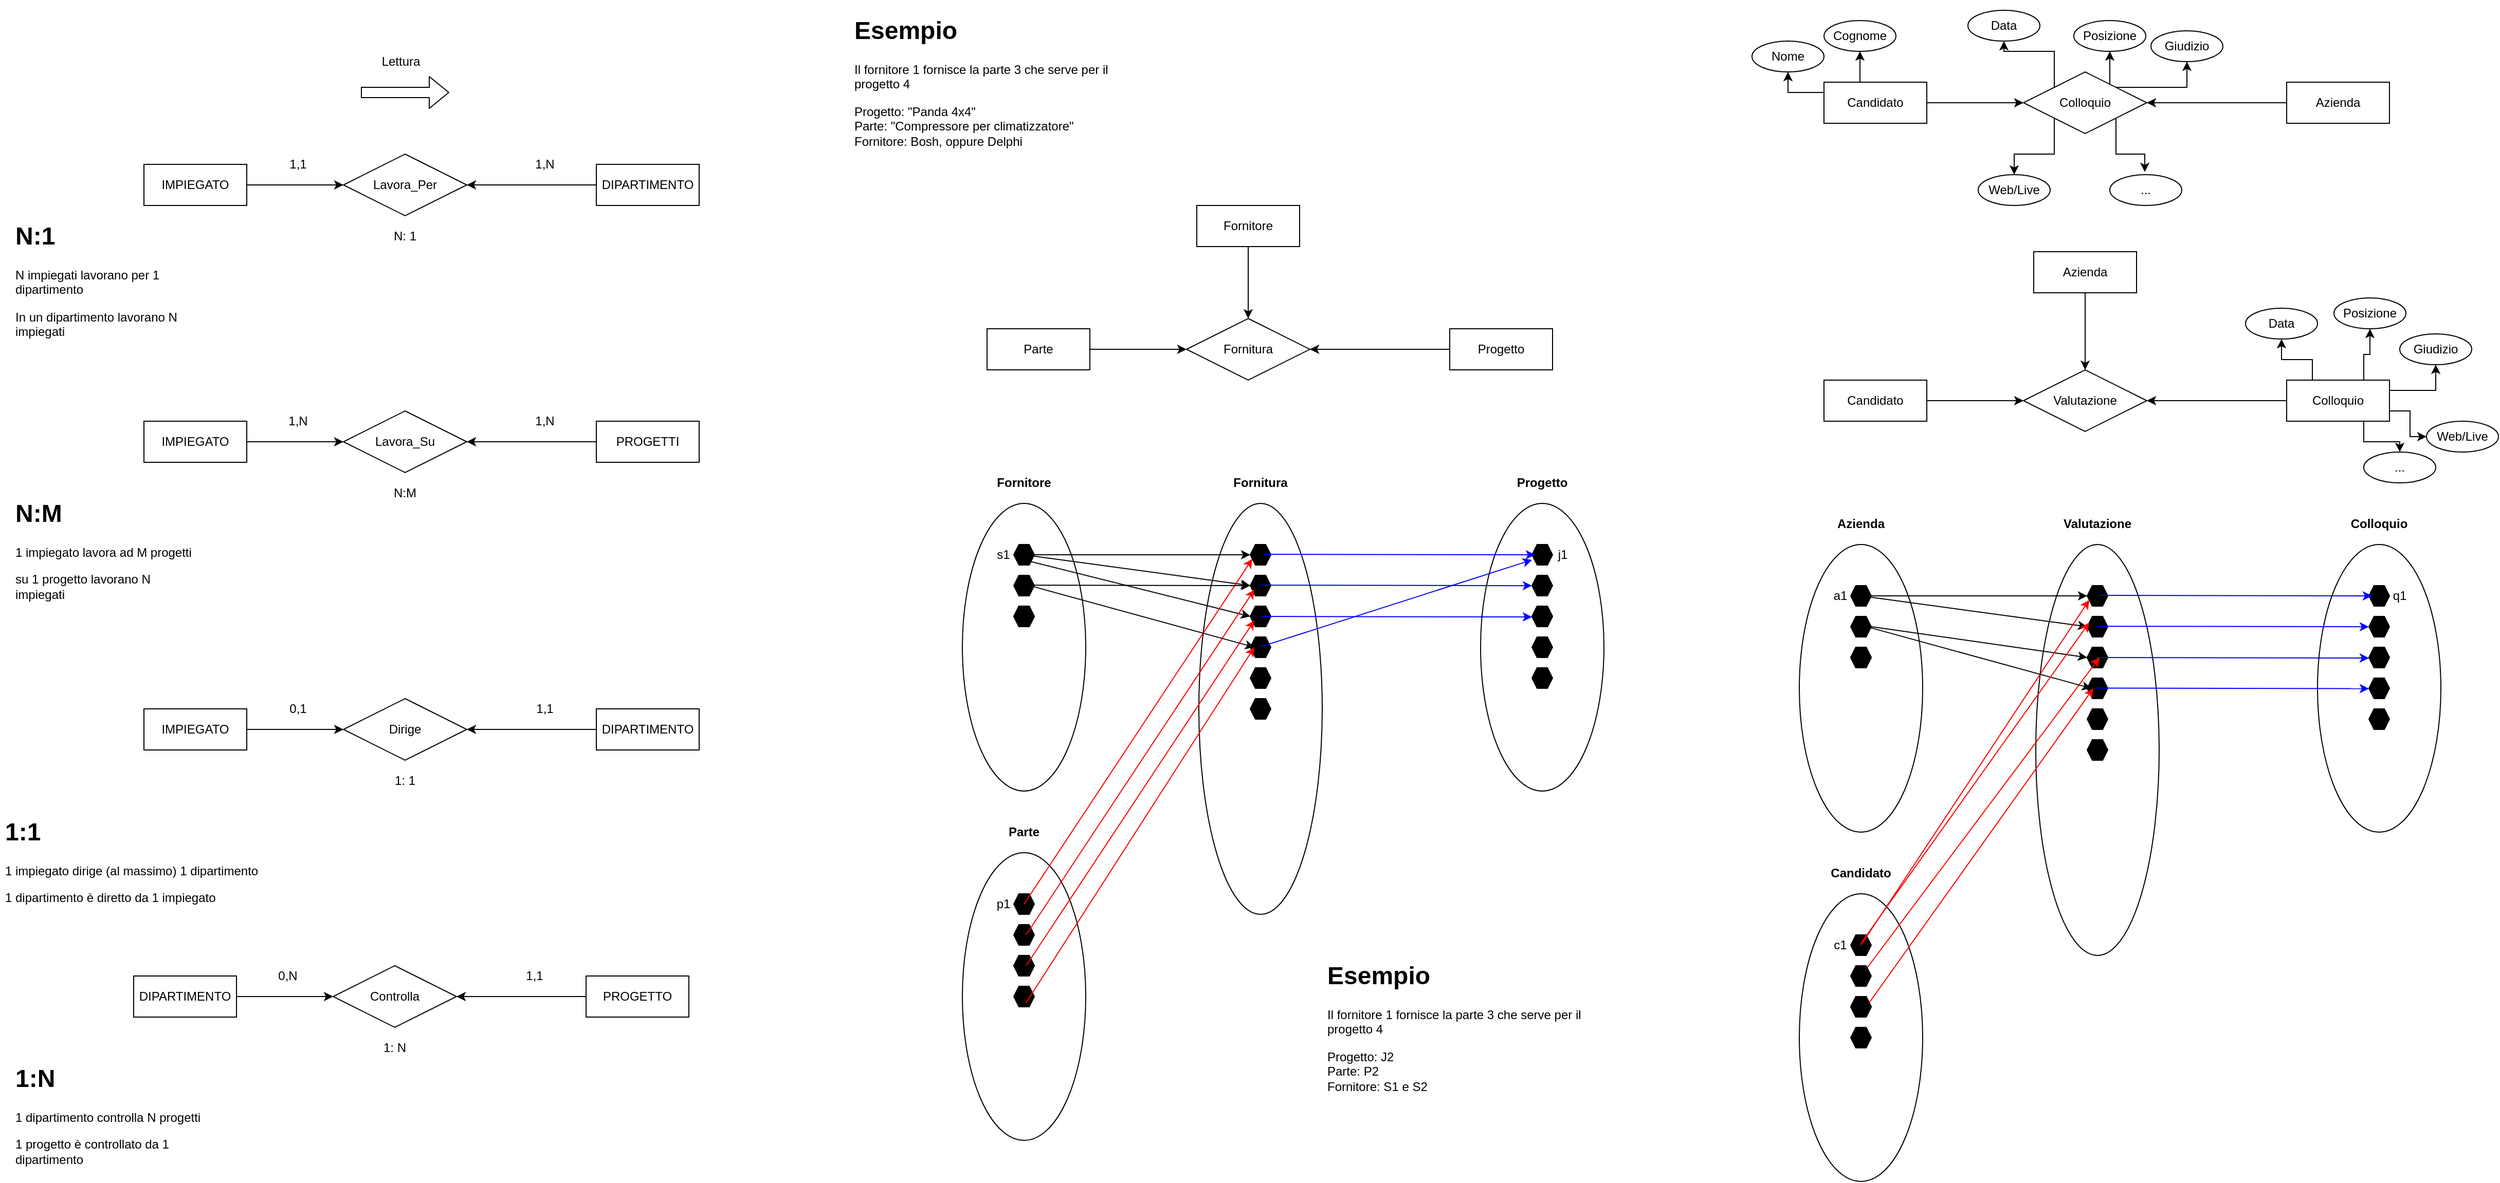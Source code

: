 <mxfile>
    <diagram id="C5RBs43oDa-KdzZeNtuy" name="Page-1">
        <mxGraphModel dx="871" dy="490" grid="1" gridSize="10" guides="1" tooltips="1" connect="1" arrows="1" fold="1" page="1" pageScale="1" pageWidth="827" pageHeight="1169" math="0" shadow="0">
            <root>
                <mxCell id="WIyWlLk6GJQsqaUBKTNV-0"/>
                <mxCell id="WIyWlLk6GJQsqaUBKTNV-1" parent="WIyWlLk6GJQsqaUBKTNV-0"/>
                <mxCell id="E_YDy9Mh143LQDVq96Ai-7" style="edgeStyle=orthogonalEdgeStyle;rounded=0;orthogonalLoop=1;jettySize=auto;html=1;exitX=0;exitY=0.5;exitDx=0;exitDy=0;entryX=1;entryY=0.5;entryDx=0;entryDy=0;" parent="WIyWlLk6GJQsqaUBKTNV-1" source="E_YDy9Mh143LQDVq96Ai-8" target="E_YDy9Mh143LQDVq96Ai-11" edge="1">
                    <mxGeometry relative="1" as="geometry"/>
                </mxCell>
                <mxCell id="E_YDy9Mh143LQDVq96Ai-8" value="DIPARTIMENTO" style="whiteSpace=wrap;html=1;align=center;" parent="WIyWlLk6GJQsqaUBKTNV-1" vertex="1">
                    <mxGeometry x="600" y="160" width="100" height="40" as="geometry"/>
                </mxCell>
                <mxCell id="E_YDy9Mh143LQDVq96Ai-9" style="edgeStyle=orthogonalEdgeStyle;rounded=0;orthogonalLoop=1;jettySize=auto;html=1;exitX=1;exitY=0.5;exitDx=0;exitDy=0;" parent="WIyWlLk6GJQsqaUBKTNV-1" source="E_YDy9Mh143LQDVq96Ai-10" target="E_YDy9Mh143LQDVq96Ai-11" edge="1">
                    <mxGeometry relative="1" as="geometry"/>
                </mxCell>
                <mxCell id="E_YDy9Mh143LQDVq96Ai-10" value="IMPIEGATO" style="whiteSpace=wrap;html=1;align=center;" parent="WIyWlLk6GJQsqaUBKTNV-1" vertex="1">
                    <mxGeometry x="160" y="160" width="100" height="40" as="geometry"/>
                </mxCell>
                <mxCell id="E_YDy9Mh143LQDVq96Ai-11" value="Lavora_Per" style="shape=rhombus;perimeter=rhombusPerimeter;whiteSpace=wrap;html=1;align=center;strokeColor=#000000;" parent="WIyWlLk6GJQsqaUBKTNV-1" vertex="1">
                    <mxGeometry x="354" y="150" width="120" height="60" as="geometry"/>
                </mxCell>
                <mxCell id="E_YDy9Mh143LQDVq96Ai-12" value="1,N" style="text;html=1;strokeColor=none;fillColor=none;align=center;verticalAlign=middle;whiteSpace=wrap;rounded=0;shadow=0;" parent="WIyWlLk6GJQsqaUBKTNV-1" vertex="1">
                    <mxGeometry x="530" y="150" width="40" height="20" as="geometry"/>
                </mxCell>
                <mxCell id="E_YDy9Mh143LQDVq96Ai-13" value="1,1" style="text;html=1;strokeColor=none;fillColor=none;align=center;verticalAlign=middle;whiteSpace=wrap;rounded=0;shadow=0;" parent="WIyWlLk6GJQsqaUBKTNV-1" vertex="1">
                    <mxGeometry x="290" y="150" width="40" height="20" as="geometry"/>
                </mxCell>
                <mxCell id="E_YDy9Mh143LQDVq96Ai-14" value="N: 1" style="text;html=1;strokeColor=none;fillColor=none;align=center;verticalAlign=middle;whiteSpace=wrap;rounded=0;shadow=0;" parent="WIyWlLk6GJQsqaUBKTNV-1" vertex="1">
                    <mxGeometry x="394" y="220" width="40" height="20" as="geometry"/>
                </mxCell>
                <mxCell id="E_YDy9Mh143LQDVq96Ai-21" value="" style="shape=flexArrow;endArrow=classic;html=1;" parent="WIyWlLk6GJQsqaUBKTNV-1" edge="1">
                    <mxGeometry width="50" height="50" relative="1" as="geometry">
                        <mxPoint x="371" y="90" as="sourcePoint"/>
                        <mxPoint x="457" y="90" as="targetPoint"/>
                    </mxGeometry>
                </mxCell>
                <mxCell id="E_YDy9Mh143LQDVq96Ai-35" value="&lt;h1&gt;N:1&lt;/h1&gt;&lt;p&gt;N impiegati lavorano per 1 dipartimento&amp;nbsp;&lt;/p&gt;&lt;p&gt;In un dipartimento lavorano N impiegati&lt;/p&gt;" style="text;html=1;strokeColor=none;fillColor=none;spacing=5;spacingTop=-20;whiteSpace=wrap;overflow=hidden;rounded=0;" parent="WIyWlLk6GJQsqaUBKTNV-1" vertex="1">
                    <mxGeometry x="30" y="210" width="190" height="120" as="geometry"/>
                </mxCell>
                <mxCell id="E_YDy9Mh143LQDVq96Ai-37" value="Lettura" style="text;html=1;strokeColor=none;fillColor=none;align=center;verticalAlign=middle;whiteSpace=wrap;rounded=0;" parent="WIyWlLk6GJQsqaUBKTNV-1" vertex="1">
                    <mxGeometry x="390" y="50" width="40" height="20" as="geometry"/>
                </mxCell>
                <mxCell id="E_YDy9Mh143LQDVq96Ai-38" style="edgeStyle=orthogonalEdgeStyle;rounded=0;orthogonalLoop=1;jettySize=auto;html=1;exitX=0;exitY=0.5;exitDx=0;exitDy=0;entryX=1;entryY=0.5;entryDx=0;entryDy=0;" parent="WIyWlLk6GJQsqaUBKTNV-1" source="E_YDy9Mh143LQDVq96Ai-39" target="E_YDy9Mh143LQDVq96Ai-42" edge="1">
                    <mxGeometry relative="1" as="geometry"/>
                </mxCell>
                <mxCell id="E_YDy9Mh143LQDVq96Ai-39" value="PROGETTI" style="whiteSpace=wrap;html=1;align=center;" parent="WIyWlLk6GJQsqaUBKTNV-1" vertex="1">
                    <mxGeometry x="600" y="410" width="100" height="40" as="geometry"/>
                </mxCell>
                <mxCell id="E_YDy9Mh143LQDVq96Ai-40" style="edgeStyle=orthogonalEdgeStyle;rounded=0;orthogonalLoop=1;jettySize=auto;html=1;exitX=1;exitY=0.5;exitDx=0;exitDy=0;" parent="WIyWlLk6GJQsqaUBKTNV-1" source="E_YDy9Mh143LQDVq96Ai-41" target="E_YDy9Mh143LQDVq96Ai-42" edge="1">
                    <mxGeometry relative="1" as="geometry"/>
                </mxCell>
                <mxCell id="E_YDy9Mh143LQDVq96Ai-41" value="IMPIEGATO" style="whiteSpace=wrap;html=1;align=center;" parent="WIyWlLk6GJQsqaUBKTNV-1" vertex="1">
                    <mxGeometry x="160" y="410" width="100" height="40" as="geometry"/>
                </mxCell>
                <mxCell id="E_YDy9Mh143LQDVq96Ai-42" value="Lavora_Su" style="shape=rhombus;perimeter=rhombusPerimeter;whiteSpace=wrap;html=1;align=center;strokeColor=#000000;" parent="WIyWlLk6GJQsqaUBKTNV-1" vertex="1">
                    <mxGeometry x="354" y="400" width="120" height="60" as="geometry"/>
                </mxCell>
                <mxCell id="E_YDy9Mh143LQDVq96Ai-43" value="1,N" style="text;html=1;strokeColor=none;fillColor=none;align=center;verticalAlign=middle;whiteSpace=wrap;rounded=0;shadow=0;" parent="WIyWlLk6GJQsqaUBKTNV-1" vertex="1">
                    <mxGeometry x="530" y="400" width="40" height="20" as="geometry"/>
                </mxCell>
                <mxCell id="E_YDy9Mh143LQDVq96Ai-44" value="1,N" style="text;html=1;strokeColor=none;fillColor=none;align=center;verticalAlign=middle;whiteSpace=wrap;rounded=0;shadow=0;" parent="WIyWlLk6GJQsqaUBKTNV-1" vertex="1">
                    <mxGeometry x="290" y="400" width="40" height="20" as="geometry"/>
                </mxCell>
                <mxCell id="E_YDy9Mh143LQDVq96Ai-45" value="N:M" style="text;html=1;strokeColor=none;fillColor=none;align=center;verticalAlign=middle;whiteSpace=wrap;rounded=0;shadow=0;" parent="WIyWlLk6GJQsqaUBKTNV-1" vertex="1">
                    <mxGeometry x="394" y="470" width="40" height="20" as="geometry"/>
                </mxCell>
                <mxCell id="E_YDy9Mh143LQDVq96Ai-48" style="edgeStyle=orthogonalEdgeStyle;rounded=0;orthogonalLoop=1;jettySize=auto;html=1;exitX=0;exitY=0.5;exitDx=0;exitDy=0;entryX=1;entryY=0.5;entryDx=0;entryDy=0;" parent="WIyWlLk6GJQsqaUBKTNV-1" source="E_YDy9Mh143LQDVq96Ai-49" target="E_YDy9Mh143LQDVq96Ai-52" edge="1">
                    <mxGeometry relative="1" as="geometry"/>
                </mxCell>
                <mxCell id="E_YDy9Mh143LQDVq96Ai-49" value="DIPARTIMENTO" style="whiteSpace=wrap;html=1;align=center;" parent="WIyWlLk6GJQsqaUBKTNV-1" vertex="1">
                    <mxGeometry x="600" y="690" width="100" height="40" as="geometry"/>
                </mxCell>
                <mxCell id="E_YDy9Mh143LQDVq96Ai-50" style="edgeStyle=orthogonalEdgeStyle;rounded=0;orthogonalLoop=1;jettySize=auto;html=1;exitX=1;exitY=0.5;exitDx=0;exitDy=0;" parent="WIyWlLk6GJQsqaUBKTNV-1" source="E_YDy9Mh143LQDVq96Ai-51" target="E_YDy9Mh143LQDVq96Ai-52" edge="1">
                    <mxGeometry relative="1" as="geometry"/>
                </mxCell>
                <mxCell id="E_YDy9Mh143LQDVq96Ai-51" value="IMPIEGATO" style="whiteSpace=wrap;html=1;align=center;" parent="WIyWlLk6GJQsqaUBKTNV-1" vertex="1">
                    <mxGeometry x="160" y="690" width="100" height="40" as="geometry"/>
                </mxCell>
                <mxCell id="E_YDy9Mh143LQDVq96Ai-52" value="Dirige" style="shape=rhombus;perimeter=rhombusPerimeter;whiteSpace=wrap;html=1;align=center;strokeColor=#000000;" parent="WIyWlLk6GJQsqaUBKTNV-1" vertex="1">
                    <mxGeometry x="354" y="680" width="120" height="60" as="geometry"/>
                </mxCell>
                <mxCell id="E_YDy9Mh143LQDVq96Ai-53" value="1,1" style="text;html=1;strokeColor=none;fillColor=none;align=center;verticalAlign=middle;whiteSpace=wrap;rounded=0;shadow=0;" parent="WIyWlLk6GJQsqaUBKTNV-1" vertex="1">
                    <mxGeometry x="530" y="680" width="40" height="20" as="geometry"/>
                </mxCell>
                <mxCell id="E_YDy9Mh143LQDVq96Ai-54" value="0,1" style="text;html=1;strokeColor=none;fillColor=none;align=center;verticalAlign=middle;whiteSpace=wrap;rounded=0;shadow=0;" parent="WIyWlLk6GJQsqaUBKTNV-1" vertex="1">
                    <mxGeometry x="290" y="680" width="40" height="20" as="geometry"/>
                </mxCell>
                <mxCell id="E_YDy9Mh143LQDVq96Ai-55" value="1: 1" style="text;html=1;strokeColor=none;fillColor=none;align=center;verticalAlign=middle;whiteSpace=wrap;rounded=0;shadow=0;" parent="WIyWlLk6GJQsqaUBKTNV-1" vertex="1">
                    <mxGeometry x="394" y="750" width="40" height="20" as="geometry"/>
                </mxCell>
                <mxCell id="E_YDy9Mh143LQDVq96Ai-56" value="&lt;h1&gt;N:M&lt;/h1&gt;&lt;p&gt;1 impiegato lavora ad M progetti&lt;/p&gt;&lt;p&gt;su 1 progetto lavorano N impiegati&lt;/p&gt;" style="text;html=1;strokeColor=none;fillColor=none;spacing=5;spacingTop=-20;whiteSpace=wrap;overflow=hidden;rounded=0;" parent="WIyWlLk6GJQsqaUBKTNV-1" vertex="1">
                    <mxGeometry x="30" y="480" width="190" height="120" as="geometry"/>
                </mxCell>
                <mxCell id="E_YDy9Mh143LQDVq96Ai-57" value="&lt;h1&gt;1:1&lt;/h1&gt;&lt;p&gt;1 impiegato dirige (al massimo) 1 dipartimento&lt;/p&gt;&lt;p&gt;1 dipartimento è diretto da 1 impiegato&lt;/p&gt;" style="text;html=1;strokeColor=none;fillColor=none;spacing=5;spacingTop=-20;whiteSpace=wrap;overflow=hidden;rounded=0;" parent="WIyWlLk6GJQsqaUBKTNV-1" vertex="1">
                    <mxGeometry x="20" y="790" width="270" height="120" as="geometry"/>
                </mxCell>
                <mxCell id="E_YDy9Mh143LQDVq96Ai-58" value="&lt;h1&gt;1:N&lt;/h1&gt;&lt;p&gt;1 dipartimento controlla N progetti&lt;/p&gt;&lt;p&gt;1 progetto è controllato da 1 dipartimento&lt;/p&gt;" style="text;html=1;strokeColor=none;fillColor=none;spacing=5;spacingTop=-20;whiteSpace=wrap;overflow=hidden;rounded=0;" parent="WIyWlLk6GJQsqaUBKTNV-1" vertex="1">
                    <mxGeometry x="30" y="1030" width="190" height="120" as="geometry"/>
                </mxCell>
                <mxCell id="E_YDy9Mh143LQDVq96Ai-78" style="edgeStyle=orthogonalEdgeStyle;rounded=0;orthogonalLoop=1;jettySize=auto;html=1;exitX=0;exitY=0.5;exitDx=0;exitDy=0;entryX=1;entryY=0.5;entryDx=0;entryDy=0;" parent="WIyWlLk6GJQsqaUBKTNV-1" source="E_YDy9Mh143LQDVq96Ai-79" target="E_YDy9Mh143LQDVq96Ai-82" edge="1">
                    <mxGeometry relative="1" as="geometry"/>
                </mxCell>
                <mxCell id="E_YDy9Mh143LQDVq96Ai-79" value="PROGETTO" style="whiteSpace=wrap;html=1;align=center;" parent="WIyWlLk6GJQsqaUBKTNV-1" vertex="1">
                    <mxGeometry x="590" y="950" width="100" height="40" as="geometry"/>
                </mxCell>
                <mxCell id="E_YDy9Mh143LQDVq96Ai-80" style="edgeStyle=orthogonalEdgeStyle;rounded=0;orthogonalLoop=1;jettySize=auto;html=1;exitX=1;exitY=0.5;exitDx=0;exitDy=0;" parent="WIyWlLk6GJQsqaUBKTNV-1" source="E_YDy9Mh143LQDVq96Ai-81" target="E_YDy9Mh143LQDVq96Ai-82" edge="1">
                    <mxGeometry relative="1" as="geometry"/>
                </mxCell>
                <mxCell id="E_YDy9Mh143LQDVq96Ai-81" value="DIPARTIMENTO" style="whiteSpace=wrap;html=1;align=center;" parent="WIyWlLk6GJQsqaUBKTNV-1" vertex="1">
                    <mxGeometry x="150" y="950" width="100" height="40" as="geometry"/>
                </mxCell>
                <mxCell id="E_YDy9Mh143LQDVq96Ai-82" value="Controlla" style="shape=rhombus;perimeter=rhombusPerimeter;whiteSpace=wrap;html=1;align=center;strokeColor=#000000;" parent="WIyWlLk6GJQsqaUBKTNV-1" vertex="1">
                    <mxGeometry x="344" y="940" width="120" height="60" as="geometry"/>
                </mxCell>
                <mxCell id="E_YDy9Mh143LQDVq96Ai-83" value="1,1" style="text;html=1;strokeColor=none;fillColor=none;align=center;verticalAlign=middle;whiteSpace=wrap;rounded=0;shadow=0;" parent="WIyWlLk6GJQsqaUBKTNV-1" vertex="1">
                    <mxGeometry x="520" y="940" width="40" height="20" as="geometry"/>
                </mxCell>
                <mxCell id="E_YDy9Mh143LQDVq96Ai-84" value="0,N" style="text;html=1;strokeColor=none;fillColor=none;align=center;verticalAlign=middle;whiteSpace=wrap;rounded=0;shadow=0;" parent="WIyWlLk6GJQsqaUBKTNV-1" vertex="1">
                    <mxGeometry x="280" y="940" width="40" height="20" as="geometry"/>
                </mxCell>
                <mxCell id="E_YDy9Mh143LQDVq96Ai-85" value="1: N" style="text;html=1;strokeColor=none;fillColor=none;align=center;verticalAlign=middle;whiteSpace=wrap;rounded=0;shadow=0;" parent="WIyWlLk6GJQsqaUBKTNV-1" vertex="1">
                    <mxGeometry x="384" y="1010" width="40" height="20" as="geometry"/>
                </mxCell>
                <mxCell id="FKThezxx4M8a15b4VvL9-0" style="edgeStyle=orthogonalEdgeStyle;rounded=0;orthogonalLoop=1;jettySize=auto;html=1;exitX=0;exitY=0.5;exitDx=0;exitDy=0;entryX=1;entryY=0.5;entryDx=0;entryDy=0;" parent="WIyWlLk6GJQsqaUBKTNV-1" source="FKThezxx4M8a15b4VvL9-1" target="FKThezxx4M8a15b4VvL9-4" edge="1">
                    <mxGeometry relative="1" as="geometry"/>
                </mxCell>
                <mxCell id="FKThezxx4M8a15b4VvL9-1" value="Progetto" style="whiteSpace=wrap;html=1;align=center;" parent="WIyWlLk6GJQsqaUBKTNV-1" vertex="1">
                    <mxGeometry x="1430" y="320" width="100" height="40" as="geometry"/>
                </mxCell>
                <mxCell id="FKThezxx4M8a15b4VvL9-2" style="edgeStyle=orthogonalEdgeStyle;rounded=0;orthogonalLoop=1;jettySize=auto;html=1;exitX=1;exitY=0.5;exitDx=0;exitDy=0;" parent="WIyWlLk6GJQsqaUBKTNV-1" source="FKThezxx4M8a15b4VvL9-3" target="FKThezxx4M8a15b4VvL9-4" edge="1">
                    <mxGeometry relative="1" as="geometry"/>
                </mxCell>
                <mxCell id="FKThezxx4M8a15b4VvL9-3" value="Parte" style="whiteSpace=wrap;html=1;align=center;" parent="WIyWlLk6GJQsqaUBKTNV-1" vertex="1">
                    <mxGeometry x="980" y="320" width="100" height="40" as="geometry"/>
                </mxCell>
                <mxCell id="FKThezxx4M8a15b4VvL9-4" value="Fornitura" style="shape=rhombus;perimeter=rhombusPerimeter;whiteSpace=wrap;html=1;align=center;strokeColor=#000000;" parent="WIyWlLk6GJQsqaUBKTNV-1" vertex="1">
                    <mxGeometry x="1174" y="310" width="120" height="60" as="geometry"/>
                </mxCell>
                <mxCell id="FKThezxx4M8a15b4VvL9-9" style="edgeStyle=orthogonalEdgeStyle;rounded=0;orthogonalLoop=1;jettySize=auto;html=1;entryX=0.5;entryY=0;entryDx=0;entryDy=0;" parent="WIyWlLk6GJQsqaUBKTNV-1" source="FKThezxx4M8a15b4VvL9-8" target="FKThezxx4M8a15b4VvL9-4" edge="1">
                    <mxGeometry relative="1" as="geometry"/>
                </mxCell>
                <mxCell id="FKThezxx4M8a15b4VvL9-8" value="Fornitore" style="whiteSpace=wrap;html=1;align=center;" parent="WIyWlLk6GJQsqaUBKTNV-1" vertex="1">
                    <mxGeometry x="1184" y="200" width="100" height="40" as="geometry"/>
                </mxCell>
                <mxCell id="FKThezxx4M8a15b4VvL9-10" value="" style="ellipse;whiteSpace=wrap;html=1;" parent="WIyWlLk6GJQsqaUBKTNV-1" vertex="1">
                    <mxGeometry x="956" y="490" width="120" height="280" as="geometry"/>
                </mxCell>
                <mxCell id="FKThezxx4M8a15b4VvL9-11" value="" style="ellipse;whiteSpace=wrap;html=1;" parent="WIyWlLk6GJQsqaUBKTNV-1" vertex="1">
                    <mxGeometry x="1186" y="490" width="120" height="400" as="geometry"/>
                </mxCell>
                <mxCell id="FKThezxx4M8a15b4VvL9-12" value="" style="shape=hexagon;perimeter=hexagonPerimeter2;whiteSpace=wrap;html=1;fillColor=#000000;" parent="WIyWlLk6GJQsqaUBKTNV-1" vertex="1">
                    <mxGeometry x="1236" y="590" width="20" height="20" as="geometry"/>
                </mxCell>
                <mxCell id="FKThezxx4M8a15b4VvL9-13" value="" style="shape=hexagon;perimeter=hexagonPerimeter2;whiteSpace=wrap;html=1;fillColor=#000000;" parent="WIyWlLk6GJQsqaUBKTNV-1" vertex="1">
                    <mxGeometry x="1236" y="590" width="20" height="20" as="geometry"/>
                </mxCell>
                <mxCell id="FKThezxx4M8a15b4VvL9-14" value="" style="shape=hexagon;perimeter=hexagonPerimeter2;whiteSpace=wrap;html=1;fillColor=#000000;" parent="WIyWlLk6GJQsqaUBKTNV-1" vertex="1">
                    <mxGeometry x="1236" y="530" width="20" height="20" as="geometry"/>
                </mxCell>
                <mxCell id="FKThezxx4M8a15b4VvL9-16" value="" style="shape=hexagon;perimeter=hexagonPerimeter2;whiteSpace=wrap;html=1;fillColor=#000000;" parent="WIyWlLk6GJQsqaUBKTNV-1" vertex="1">
                    <mxGeometry x="1236" y="650" width="20" height="20" as="geometry"/>
                </mxCell>
                <mxCell id="FKThezxx4M8a15b4VvL9-17" value="" style="shape=hexagon;perimeter=hexagonPerimeter2;whiteSpace=wrap;html=1;fillColor=#000000;" parent="WIyWlLk6GJQsqaUBKTNV-1" vertex="1">
                    <mxGeometry x="1236" y="560" width="20" height="20" as="geometry"/>
                </mxCell>
                <mxCell id="FKThezxx4M8a15b4VvL9-18" value="" style="shape=hexagon;perimeter=hexagonPerimeter2;whiteSpace=wrap;html=1;fillColor=#000000;" parent="WIyWlLk6GJQsqaUBKTNV-1" vertex="1">
                    <mxGeometry x="1236" y="620" width="20" height="20" as="geometry"/>
                </mxCell>
                <mxCell id="FKThezxx4M8a15b4VvL9-19" value="" style="shape=hexagon;perimeter=hexagonPerimeter2;whiteSpace=wrap;html=1;fillColor=#000000;" parent="WIyWlLk6GJQsqaUBKTNV-1" vertex="1">
                    <mxGeometry x="1236" y="680" width="20" height="20" as="geometry"/>
                </mxCell>
                <mxCell id="FKThezxx4M8a15b4VvL9-24" value="" style="shape=hexagon;perimeter=hexagonPerimeter2;whiteSpace=wrap;html=1;fillColor=#000000;" parent="WIyWlLk6GJQsqaUBKTNV-1" vertex="1">
                    <mxGeometry x="1006" y="590" width="20" height="20" as="geometry"/>
                </mxCell>
                <mxCell id="FKThezxx4M8a15b4VvL9-25" value="" style="shape=hexagon;perimeter=hexagonPerimeter2;whiteSpace=wrap;html=1;fillColor=#000000;" parent="WIyWlLk6GJQsqaUBKTNV-1" vertex="1">
                    <mxGeometry x="1006" y="590" width="20" height="20" as="geometry"/>
                </mxCell>
                <mxCell id="FKThezxx4M8a15b4VvL9-26" value="" style="shape=hexagon;perimeter=hexagonPerimeter2;whiteSpace=wrap;html=1;fillColor=#000000;" parent="WIyWlLk6GJQsqaUBKTNV-1" vertex="1">
                    <mxGeometry x="1006" y="530" width="20" height="20" as="geometry"/>
                </mxCell>
                <mxCell id="FKThezxx4M8a15b4VvL9-29" value="" style="shape=hexagon;perimeter=hexagonPerimeter2;whiteSpace=wrap;html=1;fillColor=#000000;" parent="WIyWlLk6GJQsqaUBKTNV-1" vertex="1">
                    <mxGeometry x="1006" y="560" width="20" height="20" as="geometry"/>
                </mxCell>
                <mxCell id="FKThezxx4M8a15b4VvL9-32" value="" style="endArrow=classic;html=1;" parent="WIyWlLk6GJQsqaUBKTNV-1" source="FKThezxx4M8a15b4VvL9-26" target="FKThezxx4M8a15b4VvL9-14" edge="1">
                    <mxGeometry width="50" height="50" relative="1" as="geometry">
                        <mxPoint x="1036" y="540" as="sourcePoint"/>
                        <mxPoint x="1066" y="490" as="targetPoint"/>
                    </mxGeometry>
                </mxCell>
                <mxCell id="FKThezxx4M8a15b4VvL9-33" value="" style="endArrow=classic;html=1;exitX=1;exitY=0.5;exitDx=0;exitDy=0;entryX=0;entryY=0.5;entryDx=0;entryDy=0;" parent="WIyWlLk6GJQsqaUBKTNV-1" source="FKThezxx4M8a15b4VvL9-64" target="FKThezxx4M8a15b4VvL9-17" edge="1">
                    <mxGeometry width="50" height="50" relative="1" as="geometry">
                        <mxPoint x="1116" y="610" as="sourcePoint"/>
                        <mxPoint x="1166" y="560" as="targetPoint"/>
                    </mxGeometry>
                </mxCell>
                <mxCell id="FKThezxx4M8a15b4VvL9-34" value="" style="endArrow=classic;html=1;exitX=1;exitY=0.75;exitDx=0;exitDy=0;" parent="WIyWlLk6GJQsqaUBKTNV-1" source="FKThezxx4M8a15b4VvL9-64" edge="1">
                    <mxGeometry width="50" height="50" relative="1" as="geometry">
                        <mxPoint x="1041" y="600" as="sourcePoint"/>
                        <mxPoint x="1236" y="600" as="targetPoint"/>
                    </mxGeometry>
                </mxCell>
                <mxCell id="FKThezxx4M8a15b4VvL9-41" value="&lt;b&gt;Fornitore&lt;/b&gt;" style="text;html=1;strokeColor=none;fillColor=none;align=center;verticalAlign=middle;whiteSpace=wrap;rounded=0;" parent="WIyWlLk6GJQsqaUBKTNV-1" vertex="1">
                    <mxGeometry x="996" y="460" width="40" height="20" as="geometry"/>
                </mxCell>
                <mxCell id="FKThezxx4M8a15b4VvL9-42" value="&lt;b&gt;Fornitura&lt;/b&gt;" style="text;html=1;strokeColor=none;fillColor=none;align=center;verticalAlign=middle;whiteSpace=wrap;rounded=0;" parent="WIyWlLk6GJQsqaUBKTNV-1" vertex="1">
                    <mxGeometry x="1211" y="460" width="70" height="20" as="geometry"/>
                </mxCell>
                <mxCell id="FKThezxx4M8a15b4VvL9-44" value="" style="ellipse;whiteSpace=wrap;html=1;" parent="WIyWlLk6GJQsqaUBKTNV-1" vertex="1">
                    <mxGeometry x="956" y="830" width="120" height="280" as="geometry"/>
                </mxCell>
                <mxCell id="FKThezxx4M8a15b4VvL9-45" value="" style="shape=hexagon;perimeter=hexagonPerimeter2;whiteSpace=wrap;html=1;fillColor=#000000;" parent="WIyWlLk6GJQsqaUBKTNV-1" vertex="1">
                    <mxGeometry x="1006" y="930" width="20" height="20" as="geometry"/>
                </mxCell>
                <mxCell id="FKThezxx4M8a15b4VvL9-46" value="" style="shape=hexagon;perimeter=hexagonPerimeter2;whiteSpace=wrap;html=1;fillColor=#000000;" parent="WIyWlLk6GJQsqaUBKTNV-1" vertex="1">
                    <mxGeometry x="1006" y="930" width="20" height="20" as="geometry"/>
                </mxCell>
                <mxCell id="FKThezxx4M8a15b4VvL9-47" value="" style="shape=hexagon;perimeter=hexagonPerimeter2;whiteSpace=wrap;html=1;fillColor=#000000;" parent="WIyWlLk6GJQsqaUBKTNV-1" vertex="1">
                    <mxGeometry x="1006" y="870" width="20" height="20" as="geometry"/>
                </mxCell>
                <mxCell id="FKThezxx4M8a15b4VvL9-50" value="" style="shape=hexagon;perimeter=hexagonPerimeter2;whiteSpace=wrap;html=1;fillColor=#000000;" parent="WIyWlLk6GJQsqaUBKTNV-1" vertex="1">
                    <mxGeometry x="1006" y="900" width="20" height="20" as="geometry"/>
                </mxCell>
                <mxCell id="FKThezxx4M8a15b4VvL9-53" value="&lt;b&gt;Parte&lt;/b&gt;" style="text;html=1;strokeColor=none;fillColor=none;align=center;verticalAlign=middle;whiteSpace=wrap;rounded=0;" parent="WIyWlLk6GJQsqaUBKTNV-1" vertex="1">
                    <mxGeometry x="996" y="800" width="40" height="20" as="geometry"/>
                </mxCell>
                <mxCell id="FKThezxx4M8a15b4VvL9-54" value="" style="ellipse;whiteSpace=wrap;html=1;" parent="WIyWlLk6GJQsqaUBKTNV-1" vertex="1">
                    <mxGeometry x="1460" y="490" width="120" height="280" as="geometry"/>
                </mxCell>
                <mxCell id="FKThezxx4M8a15b4VvL9-55" value="" style="shape=hexagon;perimeter=hexagonPerimeter2;whiteSpace=wrap;html=1;fillColor=#000000;" parent="WIyWlLk6GJQsqaUBKTNV-1" vertex="1">
                    <mxGeometry x="1510" y="590" width="20" height="20" as="geometry"/>
                </mxCell>
                <mxCell id="FKThezxx4M8a15b4VvL9-56" value="" style="shape=hexagon;perimeter=hexagonPerimeter2;whiteSpace=wrap;html=1;fillColor=#000000;" parent="WIyWlLk6GJQsqaUBKTNV-1" vertex="1">
                    <mxGeometry x="1510" y="590" width="20" height="20" as="geometry"/>
                </mxCell>
                <mxCell id="FKThezxx4M8a15b4VvL9-57" value="" style="shape=hexagon;perimeter=hexagonPerimeter2;whiteSpace=wrap;html=1;fillColor=#000000;" parent="WIyWlLk6GJQsqaUBKTNV-1" vertex="1">
                    <mxGeometry x="1510" y="530" width="20" height="20" as="geometry"/>
                </mxCell>
                <mxCell id="FKThezxx4M8a15b4VvL9-59" value="" style="shape=hexagon;perimeter=hexagonPerimeter2;whiteSpace=wrap;html=1;fillColor=#000000;" parent="WIyWlLk6GJQsqaUBKTNV-1" vertex="1">
                    <mxGeometry x="1510" y="650" width="20" height="20" as="geometry"/>
                </mxCell>
                <mxCell id="FKThezxx4M8a15b4VvL9-60" value="" style="shape=hexagon;perimeter=hexagonPerimeter2;whiteSpace=wrap;html=1;fillColor=#000000;" parent="WIyWlLk6GJQsqaUBKTNV-1" vertex="1">
                    <mxGeometry x="1510" y="560" width="20" height="20" as="geometry"/>
                </mxCell>
                <mxCell id="FKThezxx4M8a15b4VvL9-61" value="" style="shape=hexagon;perimeter=hexagonPerimeter2;whiteSpace=wrap;html=1;fillColor=#000000;" parent="WIyWlLk6GJQsqaUBKTNV-1" vertex="1">
                    <mxGeometry x="1510" y="620" width="20" height="20" as="geometry"/>
                </mxCell>
                <mxCell id="FKThezxx4M8a15b4VvL9-63" value="&lt;b&gt;Progetto&lt;/b&gt;" style="text;html=1;strokeColor=none;fillColor=none;align=center;verticalAlign=middle;whiteSpace=wrap;rounded=0;" parent="WIyWlLk6GJQsqaUBKTNV-1" vertex="1">
                    <mxGeometry x="1500" y="460" width="40" height="20" as="geometry"/>
                </mxCell>
                <mxCell id="FKThezxx4M8a15b4VvL9-64" value="s1" style="text;html=1;strokeColor=none;fillColor=none;align=center;verticalAlign=middle;whiteSpace=wrap;rounded=0;" parent="WIyWlLk6GJQsqaUBKTNV-1" vertex="1">
                    <mxGeometry x="976" y="530" width="40" height="20" as="geometry"/>
                </mxCell>
                <mxCell id="FKThezxx4M8a15b4VvL9-65" value="j1" style="text;html=1;strokeColor=none;fillColor=none;align=center;verticalAlign=middle;whiteSpace=wrap;rounded=0;" parent="WIyWlLk6GJQsqaUBKTNV-1" vertex="1">
                    <mxGeometry x="1520" y="530" width="40" height="20" as="geometry"/>
                </mxCell>
                <mxCell id="FKThezxx4M8a15b4VvL9-66" value="p1" style="text;html=1;strokeColor=none;fillColor=none;align=center;verticalAlign=middle;whiteSpace=wrap;rounded=0;" parent="WIyWlLk6GJQsqaUBKTNV-1" vertex="1">
                    <mxGeometry x="976" y="870" width="40" height="20" as="geometry"/>
                </mxCell>
                <mxCell id="FKThezxx4M8a15b4VvL9-35" value="" style="endArrow=classic;html=1;exitX=1;exitY=0.5;exitDx=0;exitDy=0;strokeColor=#FF0000;entryX=0;entryY=0.75;entryDx=0;entryDy=0;" parent="WIyWlLk6GJQsqaUBKTNV-1" source="FKThezxx4M8a15b4VvL9-66" target="FKThezxx4M8a15b4VvL9-14" edge="1">
                    <mxGeometry width="50" height="50" relative="1" as="geometry">
                        <mxPoint x="1026" y="630" as="sourcePoint"/>
                        <mxPoint x="1236" y="630" as="targetPoint"/>
                    </mxGeometry>
                </mxCell>
                <mxCell id="FKThezxx4M8a15b4VvL9-68" value="" style="endArrow=classic;html=1;entryX=0;entryY=0.5;entryDx=0;entryDy=0;strokeColor=#0000FF;" parent="WIyWlLk6GJQsqaUBKTNV-1" edge="1">
                    <mxGeometry width="50" height="50" relative="1" as="geometry">
                        <mxPoint x="1249" y="539.5" as="sourcePoint"/>
                        <mxPoint x="1513" y="540" as="targetPoint"/>
                    </mxGeometry>
                </mxCell>
                <mxCell id="FKThezxx4M8a15b4VvL9-70" value="" style="endArrow=classic;html=1;exitX=1;exitY=0.5;exitDx=0;exitDy=0;strokeColor=#FF0000;" parent="WIyWlLk6GJQsqaUBKTNV-1" edge="1">
                    <mxGeometry width="50" height="50" relative="1" as="geometry">
                        <mxPoint x="1018" y="910" as="sourcePoint"/>
                        <mxPoint x="1240" y="574" as="targetPoint"/>
                    </mxGeometry>
                </mxCell>
                <mxCell id="FKThezxx4M8a15b4VvL9-71" value="" style="endArrow=classic;html=1;exitX=1;exitY=0.5;exitDx=0;exitDy=0;strokeColor=#FF0000;" parent="WIyWlLk6GJQsqaUBKTNV-1" edge="1">
                    <mxGeometry width="50" height="50" relative="1" as="geometry">
                        <mxPoint x="1018" y="940" as="sourcePoint"/>
                        <mxPoint x="1240" y="604" as="targetPoint"/>
                    </mxGeometry>
                </mxCell>
                <mxCell id="FKThezxx4M8a15b4VvL9-72" value="" style="endArrow=classic;html=1;" parent="WIyWlLk6GJQsqaUBKTNV-1" edge="1">
                    <mxGeometry width="50" height="50" relative="1" as="geometry">
                        <mxPoint x="1020" y="569.58" as="sourcePoint"/>
                        <mxPoint x="1240" y="630" as="targetPoint"/>
                    </mxGeometry>
                </mxCell>
                <mxCell id="FKThezxx4M8a15b4VvL9-73" value="" style="shape=hexagon;perimeter=hexagonPerimeter2;whiteSpace=wrap;html=1;fillColor=#000000;" parent="WIyWlLk6GJQsqaUBKTNV-1" vertex="1">
                    <mxGeometry x="1006" y="960" width="20" height="20" as="geometry"/>
                </mxCell>
                <mxCell id="FKThezxx4M8a15b4VvL9-75" value="" style="endArrow=classic;html=1;exitX=1;exitY=0.5;exitDx=0;exitDy=0;strokeColor=#FF0000;" parent="WIyWlLk6GJQsqaUBKTNV-1" edge="1">
                    <mxGeometry width="50" height="50" relative="1" as="geometry">
                        <mxPoint x="1018" y="976" as="sourcePoint"/>
                        <mxPoint x="1240" y="630" as="targetPoint"/>
                    </mxGeometry>
                </mxCell>
                <mxCell id="FKThezxx4M8a15b4VvL9-76" value="" style="endArrow=classic;html=1;entryX=0;entryY=0.5;entryDx=0;entryDy=0;strokeColor=#0000FF;" parent="WIyWlLk6GJQsqaUBKTNV-1" edge="1">
                    <mxGeometry width="50" height="50" relative="1" as="geometry">
                        <mxPoint x="1246" y="569.58" as="sourcePoint"/>
                        <mxPoint x="1510" y="570.08" as="targetPoint"/>
                    </mxGeometry>
                </mxCell>
                <mxCell id="FKThezxx4M8a15b4VvL9-77" value="" style="endArrow=classic;html=1;entryX=0;entryY=0.5;entryDx=0;entryDy=0;strokeColor=#0000FF;" parent="WIyWlLk6GJQsqaUBKTNV-1" edge="1">
                    <mxGeometry width="50" height="50" relative="1" as="geometry">
                        <mxPoint x="1246" y="600.0" as="sourcePoint"/>
                        <mxPoint x="1510" y="600.5" as="targetPoint"/>
                    </mxGeometry>
                </mxCell>
                <mxCell id="FKThezxx4M8a15b4VvL9-78" value="" style="endArrow=classic;html=1;strokeColor=#0000FF;" parent="WIyWlLk6GJQsqaUBKTNV-1" edge="1">
                    <mxGeometry width="50" height="50" relative="1" as="geometry">
                        <mxPoint x="1246" y="629.58" as="sourcePoint"/>
                        <mxPoint x="1510" y="545" as="targetPoint"/>
                    </mxGeometry>
                </mxCell>
                <mxCell id="FKThezxx4M8a15b4VvL9-79" style="edgeStyle=orthogonalEdgeStyle;rounded=0;orthogonalLoop=1;jettySize=auto;html=1;exitX=0;exitY=0.5;exitDx=0;exitDy=0;entryX=1;entryY=0.5;entryDx=0;entryDy=0;" parent="WIyWlLk6GJQsqaUBKTNV-1" source="FKThezxx4M8a15b4VvL9-80" target="FKThezxx4M8a15b4VvL9-83" edge="1">
                    <mxGeometry relative="1" as="geometry"/>
                </mxCell>
                <mxCell id="FKThezxx4M8a15b4VvL9-166" style="edgeStyle=orthogonalEdgeStyle;rounded=0;orthogonalLoop=1;jettySize=auto;html=1;exitX=0.25;exitY=0;exitDx=0;exitDy=0;strokeColor=#000000;" parent="WIyWlLk6GJQsqaUBKTNV-1" source="FKThezxx4M8a15b4VvL9-80" target="FKThezxx4M8a15b4VvL9-147" edge="1">
                    <mxGeometry relative="1" as="geometry"/>
                </mxCell>
                <mxCell id="FKThezxx4M8a15b4VvL9-167" style="edgeStyle=orthogonalEdgeStyle;rounded=0;orthogonalLoop=1;jettySize=auto;html=1;exitX=0.75;exitY=0;exitDx=0;exitDy=0;entryX=0.5;entryY=1;entryDx=0;entryDy=0;strokeColor=#000000;" parent="WIyWlLk6GJQsqaUBKTNV-1" source="FKThezxx4M8a15b4VvL9-80" target="FKThezxx4M8a15b4VvL9-149" edge="1">
                    <mxGeometry relative="1" as="geometry"/>
                </mxCell>
                <mxCell id="FKThezxx4M8a15b4VvL9-168" style="edgeStyle=orthogonalEdgeStyle;rounded=0;orthogonalLoop=1;jettySize=auto;html=1;exitX=1;exitY=0.25;exitDx=0;exitDy=0;entryX=0.5;entryY=1;entryDx=0;entryDy=0;strokeColor=#000000;" parent="WIyWlLk6GJQsqaUBKTNV-1" source="FKThezxx4M8a15b4VvL9-80" target="FKThezxx4M8a15b4VvL9-148" edge="1">
                    <mxGeometry relative="1" as="geometry"/>
                </mxCell>
                <mxCell id="FKThezxx4M8a15b4VvL9-169" style="edgeStyle=orthogonalEdgeStyle;rounded=0;orthogonalLoop=1;jettySize=auto;html=1;exitX=1;exitY=0.75;exitDx=0;exitDy=0;strokeColor=#000000;" parent="WIyWlLk6GJQsqaUBKTNV-1" source="FKThezxx4M8a15b4VvL9-80" target="FKThezxx4M8a15b4VvL9-151" edge="1">
                    <mxGeometry relative="1" as="geometry"/>
                </mxCell>
                <mxCell id="FKThezxx4M8a15b4VvL9-170" style="edgeStyle=orthogonalEdgeStyle;rounded=0;orthogonalLoop=1;jettySize=auto;html=1;exitX=0.75;exitY=1;exitDx=0;exitDy=0;entryX=0.5;entryY=0;entryDx=0;entryDy=0;strokeColor=#000000;" parent="WIyWlLk6GJQsqaUBKTNV-1" source="FKThezxx4M8a15b4VvL9-80" target="FKThezxx4M8a15b4VvL9-150" edge="1">
                    <mxGeometry relative="1" as="geometry"/>
                </mxCell>
                <mxCell id="FKThezxx4M8a15b4VvL9-80" value="Colloquio" style="whiteSpace=wrap;html=1;align=center;" parent="WIyWlLk6GJQsqaUBKTNV-1" vertex="1">
                    <mxGeometry x="2244" y="370" width="100" height="40" as="geometry"/>
                </mxCell>
                <mxCell id="FKThezxx4M8a15b4VvL9-81" style="edgeStyle=orthogonalEdgeStyle;rounded=0;orthogonalLoop=1;jettySize=auto;html=1;exitX=1;exitY=0.5;exitDx=0;exitDy=0;" parent="WIyWlLk6GJQsqaUBKTNV-1" source="FKThezxx4M8a15b4VvL9-82" target="FKThezxx4M8a15b4VvL9-83" edge="1">
                    <mxGeometry relative="1" as="geometry"/>
                </mxCell>
                <mxCell id="FKThezxx4M8a15b4VvL9-82" value="Candidato" style="whiteSpace=wrap;html=1;align=center;" parent="WIyWlLk6GJQsqaUBKTNV-1" vertex="1">
                    <mxGeometry x="1794" y="370" width="100" height="40" as="geometry"/>
                </mxCell>
                <mxCell id="FKThezxx4M8a15b4VvL9-83" value="Valutazione" style="shape=rhombus;perimeter=rhombusPerimeter;whiteSpace=wrap;html=1;align=center;strokeColor=#000000;" parent="WIyWlLk6GJQsqaUBKTNV-1" vertex="1">
                    <mxGeometry x="1988" y="360" width="120" height="60" as="geometry"/>
                </mxCell>
                <mxCell id="FKThezxx4M8a15b4VvL9-84" style="edgeStyle=orthogonalEdgeStyle;rounded=0;orthogonalLoop=1;jettySize=auto;html=1;entryX=0.5;entryY=0;entryDx=0;entryDy=0;" parent="WIyWlLk6GJQsqaUBKTNV-1" source="FKThezxx4M8a15b4VvL9-85" target="FKThezxx4M8a15b4VvL9-83" edge="1">
                    <mxGeometry relative="1" as="geometry"/>
                </mxCell>
                <mxCell id="FKThezxx4M8a15b4VvL9-85" value="Azienda" style="whiteSpace=wrap;html=1;align=center;" parent="WIyWlLk6GJQsqaUBKTNV-1" vertex="1">
                    <mxGeometry x="1998" y="245" width="100" height="40" as="geometry"/>
                </mxCell>
                <mxCell id="FKThezxx4M8a15b4VvL9-86" value="" style="ellipse;whiteSpace=wrap;html=1;" parent="WIyWlLk6GJQsqaUBKTNV-1" vertex="1">
                    <mxGeometry x="1770" y="530" width="120" height="280" as="geometry"/>
                </mxCell>
                <mxCell id="FKThezxx4M8a15b4VvL9-87" value="" style="ellipse;whiteSpace=wrap;html=1;" parent="WIyWlLk6GJQsqaUBKTNV-1" vertex="1">
                    <mxGeometry x="2000" y="530" width="120" height="400" as="geometry"/>
                </mxCell>
                <mxCell id="FKThezxx4M8a15b4VvL9-88" value="" style="shape=hexagon;perimeter=hexagonPerimeter2;whiteSpace=wrap;html=1;fillColor=#000000;" parent="WIyWlLk6GJQsqaUBKTNV-1" vertex="1">
                    <mxGeometry x="2050" y="630" width="20" height="20" as="geometry"/>
                </mxCell>
                <mxCell id="FKThezxx4M8a15b4VvL9-89" value="" style="shape=hexagon;perimeter=hexagonPerimeter2;whiteSpace=wrap;html=1;fillColor=#000000;" parent="WIyWlLk6GJQsqaUBKTNV-1" vertex="1">
                    <mxGeometry x="2050" y="630" width="20" height="20" as="geometry"/>
                </mxCell>
                <mxCell id="FKThezxx4M8a15b4VvL9-90" value="" style="shape=hexagon;perimeter=hexagonPerimeter2;whiteSpace=wrap;html=1;fillColor=#000000;" parent="WIyWlLk6GJQsqaUBKTNV-1" vertex="1">
                    <mxGeometry x="2050" y="570" width="20" height="20" as="geometry"/>
                </mxCell>
                <mxCell id="FKThezxx4M8a15b4VvL9-91" value="" style="shape=hexagon;perimeter=hexagonPerimeter2;whiteSpace=wrap;html=1;fillColor=#000000;" parent="WIyWlLk6GJQsqaUBKTNV-1" vertex="1">
                    <mxGeometry x="2050" y="690" width="20" height="20" as="geometry"/>
                </mxCell>
                <mxCell id="FKThezxx4M8a15b4VvL9-92" value="" style="shape=hexagon;perimeter=hexagonPerimeter2;whiteSpace=wrap;html=1;fillColor=#000000;" parent="WIyWlLk6GJQsqaUBKTNV-1" vertex="1">
                    <mxGeometry x="2050" y="600" width="20" height="20" as="geometry"/>
                </mxCell>
                <mxCell id="FKThezxx4M8a15b4VvL9-93" value="" style="shape=hexagon;perimeter=hexagonPerimeter2;whiteSpace=wrap;html=1;fillColor=#000000;" parent="WIyWlLk6GJQsqaUBKTNV-1" vertex="1">
                    <mxGeometry x="2050" y="660" width="20" height="20" as="geometry"/>
                </mxCell>
                <mxCell id="FKThezxx4M8a15b4VvL9-94" value="" style="shape=hexagon;perimeter=hexagonPerimeter2;whiteSpace=wrap;html=1;fillColor=#000000;" parent="WIyWlLk6GJQsqaUBKTNV-1" vertex="1">
                    <mxGeometry x="2050" y="720" width="20" height="20" as="geometry"/>
                </mxCell>
                <mxCell id="FKThezxx4M8a15b4VvL9-95" value="" style="shape=hexagon;perimeter=hexagonPerimeter2;whiteSpace=wrap;html=1;fillColor=#000000;" parent="WIyWlLk6GJQsqaUBKTNV-1" vertex="1">
                    <mxGeometry x="1820" y="630" width="20" height="20" as="geometry"/>
                </mxCell>
                <mxCell id="FKThezxx4M8a15b4VvL9-96" value="" style="shape=hexagon;perimeter=hexagonPerimeter2;whiteSpace=wrap;html=1;fillColor=#000000;" parent="WIyWlLk6GJQsqaUBKTNV-1" vertex="1">
                    <mxGeometry x="1820" y="630" width="20" height="20" as="geometry"/>
                </mxCell>
                <mxCell id="FKThezxx4M8a15b4VvL9-97" value="" style="shape=hexagon;perimeter=hexagonPerimeter2;whiteSpace=wrap;html=1;fillColor=#000000;" parent="WIyWlLk6GJQsqaUBKTNV-1" vertex="1">
                    <mxGeometry x="1820" y="570" width="20" height="20" as="geometry"/>
                </mxCell>
                <mxCell id="FKThezxx4M8a15b4VvL9-98" value="" style="shape=hexagon;perimeter=hexagonPerimeter2;whiteSpace=wrap;html=1;fillColor=#000000;" parent="WIyWlLk6GJQsqaUBKTNV-1" vertex="1">
                    <mxGeometry x="1820" y="600" width="20" height="20" as="geometry"/>
                </mxCell>
                <mxCell id="FKThezxx4M8a15b4VvL9-99" value="" style="endArrow=classic;html=1;" parent="WIyWlLk6GJQsqaUBKTNV-1" source="FKThezxx4M8a15b4VvL9-97" target="FKThezxx4M8a15b4VvL9-90" edge="1">
                    <mxGeometry width="50" height="50" relative="1" as="geometry">
                        <mxPoint x="1850" y="580" as="sourcePoint"/>
                        <mxPoint x="1880" y="530" as="targetPoint"/>
                    </mxGeometry>
                </mxCell>
                <mxCell id="FKThezxx4M8a15b4VvL9-100" value="" style="endArrow=classic;html=1;exitX=1;exitY=0.5;exitDx=0;exitDy=0;entryX=0;entryY=0.5;entryDx=0;entryDy=0;" parent="WIyWlLk6GJQsqaUBKTNV-1" source="FKThezxx4M8a15b4VvL9-118" target="FKThezxx4M8a15b4VvL9-92" edge="1">
                    <mxGeometry width="50" height="50" relative="1" as="geometry">
                        <mxPoint x="1930" y="650" as="sourcePoint"/>
                        <mxPoint x="1980" y="600" as="targetPoint"/>
                    </mxGeometry>
                </mxCell>
                <mxCell id="FKThezxx4M8a15b4VvL9-101" value="" style="endArrow=classic;html=1;" parent="WIyWlLk6GJQsqaUBKTNV-1" edge="1">
                    <mxGeometry width="50" height="50" relative="1" as="geometry">
                        <mxPoint x="1840" y="610" as="sourcePoint"/>
                        <mxPoint x="2050" y="640" as="targetPoint"/>
                    </mxGeometry>
                </mxCell>
                <mxCell id="FKThezxx4M8a15b4VvL9-102" value="&lt;b&gt;Azienda&lt;/b&gt;" style="text;html=1;strokeColor=none;fillColor=none;align=center;verticalAlign=middle;whiteSpace=wrap;rounded=0;" parent="WIyWlLk6GJQsqaUBKTNV-1" vertex="1">
                    <mxGeometry x="1810" y="500" width="40" height="20" as="geometry"/>
                </mxCell>
                <mxCell id="FKThezxx4M8a15b4VvL9-103" value="&lt;b&gt;Valutazione&lt;/b&gt;" style="text;html=1;strokeColor=none;fillColor=none;align=center;verticalAlign=middle;whiteSpace=wrap;rounded=0;" parent="WIyWlLk6GJQsqaUBKTNV-1" vertex="1">
                    <mxGeometry x="2025" y="500" width="70" height="20" as="geometry"/>
                </mxCell>
                <mxCell id="FKThezxx4M8a15b4VvL9-104" value="" style="ellipse;whiteSpace=wrap;html=1;" parent="WIyWlLk6GJQsqaUBKTNV-1" vertex="1">
                    <mxGeometry x="1770" y="870" width="120" height="280" as="geometry"/>
                </mxCell>
                <mxCell id="FKThezxx4M8a15b4VvL9-105" value="" style="shape=hexagon;perimeter=hexagonPerimeter2;whiteSpace=wrap;html=1;fillColor=#000000;" parent="WIyWlLk6GJQsqaUBKTNV-1" vertex="1">
                    <mxGeometry x="1820" y="970" width="20" height="20" as="geometry"/>
                </mxCell>
                <mxCell id="FKThezxx4M8a15b4VvL9-106" value="" style="shape=hexagon;perimeter=hexagonPerimeter2;whiteSpace=wrap;html=1;fillColor=#000000;" parent="WIyWlLk6GJQsqaUBKTNV-1" vertex="1">
                    <mxGeometry x="1820" y="970" width="20" height="20" as="geometry"/>
                </mxCell>
                <mxCell id="FKThezxx4M8a15b4VvL9-107" value="" style="shape=hexagon;perimeter=hexagonPerimeter2;whiteSpace=wrap;html=1;fillColor=#000000;" parent="WIyWlLk6GJQsqaUBKTNV-1" vertex="1">
                    <mxGeometry x="1820" y="910" width="20" height="20" as="geometry"/>
                </mxCell>
                <mxCell id="FKThezxx4M8a15b4VvL9-108" value="" style="shape=hexagon;perimeter=hexagonPerimeter2;whiteSpace=wrap;html=1;fillColor=#000000;" parent="WIyWlLk6GJQsqaUBKTNV-1" vertex="1">
                    <mxGeometry x="1820" y="940" width="20" height="20" as="geometry"/>
                </mxCell>
                <mxCell id="FKThezxx4M8a15b4VvL9-109" value="&lt;b&gt;Candidato&lt;/b&gt;" style="text;html=1;strokeColor=none;fillColor=none;align=center;verticalAlign=middle;whiteSpace=wrap;rounded=0;" parent="WIyWlLk6GJQsqaUBKTNV-1" vertex="1">
                    <mxGeometry x="1810" y="840" width="40" height="20" as="geometry"/>
                </mxCell>
                <mxCell id="FKThezxx4M8a15b4VvL9-110" value="" style="ellipse;whiteSpace=wrap;html=1;" parent="WIyWlLk6GJQsqaUBKTNV-1" vertex="1">
                    <mxGeometry x="2274" y="530" width="120" height="280" as="geometry"/>
                </mxCell>
                <mxCell id="FKThezxx4M8a15b4VvL9-111" value="" style="shape=hexagon;perimeter=hexagonPerimeter2;whiteSpace=wrap;html=1;fillColor=#000000;" parent="WIyWlLk6GJQsqaUBKTNV-1" vertex="1">
                    <mxGeometry x="2324" y="630" width="20" height="20" as="geometry"/>
                </mxCell>
                <mxCell id="FKThezxx4M8a15b4VvL9-112" value="" style="shape=hexagon;perimeter=hexagonPerimeter2;whiteSpace=wrap;html=1;fillColor=#000000;" parent="WIyWlLk6GJQsqaUBKTNV-1" vertex="1">
                    <mxGeometry x="2324" y="630" width="20" height="20" as="geometry"/>
                </mxCell>
                <mxCell id="FKThezxx4M8a15b4VvL9-113" value="" style="shape=hexagon;perimeter=hexagonPerimeter2;whiteSpace=wrap;html=1;fillColor=#000000;" parent="WIyWlLk6GJQsqaUBKTNV-1" vertex="1">
                    <mxGeometry x="2324" y="570" width="20" height="20" as="geometry"/>
                </mxCell>
                <mxCell id="FKThezxx4M8a15b4VvL9-114" value="" style="shape=hexagon;perimeter=hexagonPerimeter2;whiteSpace=wrap;html=1;fillColor=#000000;" parent="WIyWlLk6GJQsqaUBKTNV-1" vertex="1">
                    <mxGeometry x="2324" y="690" width="20" height="20" as="geometry"/>
                </mxCell>
                <mxCell id="FKThezxx4M8a15b4VvL9-115" value="" style="shape=hexagon;perimeter=hexagonPerimeter2;whiteSpace=wrap;html=1;fillColor=#000000;" parent="WIyWlLk6GJQsqaUBKTNV-1" vertex="1">
                    <mxGeometry x="2324" y="600" width="20" height="20" as="geometry"/>
                </mxCell>
                <mxCell id="FKThezxx4M8a15b4VvL9-116" value="" style="shape=hexagon;perimeter=hexagonPerimeter2;whiteSpace=wrap;html=1;fillColor=#000000;" parent="WIyWlLk6GJQsqaUBKTNV-1" vertex="1">
                    <mxGeometry x="2324" y="660" width="20" height="20" as="geometry"/>
                </mxCell>
                <mxCell id="FKThezxx4M8a15b4VvL9-117" value="&lt;b&gt;Colloquio&lt;/b&gt;" style="text;html=1;strokeColor=none;fillColor=none;align=center;verticalAlign=middle;whiteSpace=wrap;rounded=0;" parent="WIyWlLk6GJQsqaUBKTNV-1" vertex="1">
                    <mxGeometry x="2314" y="500" width="40" height="20" as="geometry"/>
                </mxCell>
                <mxCell id="FKThezxx4M8a15b4VvL9-118" value="a1" style="text;html=1;strokeColor=none;fillColor=none;align=center;verticalAlign=middle;whiteSpace=wrap;rounded=0;" parent="WIyWlLk6GJQsqaUBKTNV-1" vertex="1">
                    <mxGeometry x="1790" y="570" width="40" height="20" as="geometry"/>
                </mxCell>
                <mxCell id="FKThezxx4M8a15b4VvL9-119" value="q1" style="text;html=1;strokeColor=none;fillColor=none;align=center;verticalAlign=middle;whiteSpace=wrap;rounded=0;" parent="WIyWlLk6GJQsqaUBKTNV-1" vertex="1">
                    <mxGeometry x="2334" y="570" width="40" height="20" as="geometry"/>
                </mxCell>
                <mxCell id="FKThezxx4M8a15b4VvL9-120" value="c1" style="text;html=1;strokeColor=none;fillColor=none;align=center;verticalAlign=middle;whiteSpace=wrap;rounded=0;" parent="WIyWlLk6GJQsqaUBKTNV-1" vertex="1">
                    <mxGeometry x="1790" y="910" width="40" height="20" as="geometry"/>
                </mxCell>
                <mxCell id="FKThezxx4M8a15b4VvL9-121" value="" style="endArrow=classic;html=1;exitX=1;exitY=0.5;exitDx=0;exitDy=0;strokeColor=#FF0000;entryX=0;entryY=0.75;entryDx=0;entryDy=0;" parent="WIyWlLk6GJQsqaUBKTNV-1" source="FKThezxx4M8a15b4VvL9-120" target="FKThezxx4M8a15b4VvL9-90" edge="1">
                    <mxGeometry width="50" height="50" relative="1" as="geometry">
                        <mxPoint x="1840" y="670" as="sourcePoint"/>
                        <mxPoint x="2050" y="670" as="targetPoint"/>
                    </mxGeometry>
                </mxCell>
                <mxCell id="FKThezxx4M8a15b4VvL9-122" value="" style="endArrow=classic;html=1;entryX=0;entryY=0.5;entryDx=0;entryDy=0;strokeColor=#0000FF;" parent="WIyWlLk6GJQsqaUBKTNV-1" edge="1">
                    <mxGeometry width="50" height="50" relative="1" as="geometry">
                        <mxPoint x="2063" y="579.5" as="sourcePoint"/>
                        <mxPoint x="2327" y="580" as="targetPoint"/>
                    </mxGeometry>
                </mxCell>
                <mxCell id="FKThezxx4M8a15b4VvL9-123" value="" style="endArrow=classic;html=1;strokeColor=#FF0000;" parent="WIyWlLk6GJQsqaUBKTNV-1" source="FKThezxx4M8a15b4VvL9-108" edge="1">
                    <mxGeometry width="50" height="50" relative="1" as="geometry">
                        <mxPoint x="1840" y="976" as="sourcePoint"/>
                        <mxPoint x="2062" y="640" as="targetPoint"/>
                    </mxGeometry>
                </mxCell>
                <mxCell id="FKThezxx4M8a15b4VvL9-125" value="" style="endArrow=classic;html=1;" parent="WIyWlLk6GJQsqaUBKTNV-1" edge="1">
                    <mxGeometry width="50" height="50" relative="1" as="geometry">
                        <mxPoint x="1834" y="609.58" as="sourcePoint"/>
                        <mxPoint x="2054" y="670" as="targetPoint"/>
                    </mxGeometry>
                </mxCell>
                <mxCell id="FKThezxx4M8a15b4VvL9-126" value="" style="shape=hexagon;perimeter=hexagonPerimeter2;whiteSpace=wrap;html=1;fillColor=#000000;" parent="WIyWlLk6GJQsqaUBKTNV-1" vertex="1">
                    <mxGeometry x="1820" y="1000" width="20" height="20" as="geometry"/>
                </mxCell>
                <mxCell id="FKThezxx4M8a15b4VvL9-128" value="" style="endArrow=classic;html=1;entryX=0;entryY=0.5;entryDx=0;entryDy=0;strokeColor=#0000FF;" parent="WIyWlLk6GJQsqaUBKTNV-1" edge="1">
                    <mxGeometry width="50" height="50" relative="1" as="geometry">
                        <mxPoint x="2060" y="609.58" as="sourcePoint"/>
                        <mxPoint x="2324" y="610.08" as="targetPoint"/>
                    </mxGeometry>
                </mxCell>
                <mxCell id="FKThezxx4M8a15b4VvL9-129" value="" style="endArrow=classic;html=1;entryX=0;entryY=0.5;entryDx=0;entryDy=0;strokeColor=#0000FF;" parent="WIyWlLk6GJQsqaUBKTNV-1" edge="1">
                    <mxGeometry width="50" height="50" relative="1" as="geometry">
                        <mxPoint x="2060" y="640" as="sourcePoint"/>
                        <mxPoint x="2324" y="640.5" as="targetPoint"/>
                    </mxGeometry>
                </mxCell>
                <mxCell id="FKThezxx4M8a15b4VvL9-131" value="" style="endArrow=classic;html=1;exitX=1;exitY=0.5;exitDx=0;exitDy=0;strokeColor=#FF0000;entryX=0;entryY=0.25;entryDx=0;entryDy=0;" parent="WIyWlLk6GJQsqaUBKTNV-1" target="FKThezxx4M8a15b4VvL9-92" edge="1">
                    <mxGeometry width="50" height="50" relative="1" as="geometry">
                        <mxPoint x="1830" y="918" as="sourcePoint"/>
                        <mxPoint x="2052" y="582" as="targetPoint"/>
                    </mxGeometry>
                </mxCell>
                <mxCell id="FKThezxx4M8a15b4VvL9-132" style="edgeStyle=orthogonalEdgeStyle;rounded=0;orthogonalLoop=1;jettySize=auto;html=1;exitX=0;exitY=0.5;exitDx=0;exitDy=0;entryX=1;entryY=0.5;entryDx=0;entryDy=0;" parent="WIyWlLk6GJQsqaUBKTNV-1" source="FKThezxx4M8a15b4VvL9-133" target="FKThezxx4M8a15b4VvL9-136" edge="1">
                    <mxGeometry relative="1" as="geometry"/>
                </mxCell>
                <mxCell id="FKThezxx4M8a15b4VvL9-133" value="Azienda" style="whiteSpace=wrap;html=1;align=center;" parent="WIyWlLk6GJQsqaUBKTNV-1" vertex="1">
                    <mxGeometry x="2244" y="80" width="100" height="40" as="geometry"/>
                </mxCell>
                <mxCell id="FKThezxx4M8a15b4VvL9-134" style="edgeStyle=orthogonalEdgeStyle;rounded=0;orthogonalLoop=1;jettySize=auto;html=1;exitX=1;exitY=0.5;exitDx=0;exitDy=0;" parent="WIyWlLk6GJQsqaUBKTNV-1" source="FKThezxx4M8a15b4VvL9-135" target="FKThezxx4M8a15b4VvL9-136" edge="1">
                    <mxGeometry relative="1" as="geometry"/>
                </mxCell>
                <mxCell id="FKThezxx4M8a15b4VvL9-157" style="edgeStyle=orthogonalEdgeStyle;rounded=0;orthogonalLoop=1;jettySize=auto;html=1;exitX=0;exitY=0.25;exitDx=0;exitDy=0;entryX=0.5;entryY=1;entryDx=0;entryDy=0;strokeColor=#000000;" parent="WIyWlLk6GJQsqaUBKTNV-1" source="FKThezxx4M8a15b4VvL9-135" target="FKThezxx4M8a15b4VvL9-155" edge="1">
                    <mxGeometry relative="1" as="geometry"/>
                </mxCell>
                <mxCell id="FKThezxx4M8a15b4VvL9-158" style="edgeStyle=orthogonalEdgeStyle;rounded=0;orthogonalLoop=1;jettySize=auto;html=1;exitX=0.25;exitY=0;exitDx=0;exitDy=0;entryX=0.5;entryY=1;entryDx=0;entryDy=0;strokeColor=#000000;" parent="WIyWlLk6GJQsqaUBKTNV-1" source="FKThezxx4M8a15b4VvL9-135" target="FKThezxx4M8a15b4VvL9-156" edge="1">
                    <mxGeometry relative="1" as="geometry"/>
                </mxCell>
                <mxCell id="FKThezxx4M8a15b4VvL9-135" value="Candidato" style="whiteSpace=wrap;html=1;align=center;" parent="WIyWlLk6GJQsqaUBKTNV-1" vertex="1">
                    <mxGeometry x="1794" y="80" width="100" height="40" as="geometry"/>
                </mxCell>
                <mxCell id="FKThezxx4M8a15b4VvL9-159" style="edgeStyle=orthogonalEdgeStyle;rounded=0;orthogonalLoop=1;jettySize=auto;html=1;exitX=0;exitY=0;exitDx=0;exitDy=0;entryX=0.5;entryY=1;entryDx=0;entryDy=0;strokeColor=#000000;" parent="WIyWlLk6GJQsqaUBKTNV-1" source="FKThezxx4M8a15b4VvL9-136" target="FKThezxx4M8a15b4VvL9-139" edge="1">
                    <mxGeometry relative="1" as="geometry"/>
                </mxCell>
                <mxCell id="FKThezxx4M8a15b4VvL9-160" style="edgeStyle=orthogonalEdgeStyle;rounded=0;orthogonalLoop=1;jettySize=auto;html=1;exitX=1;exitY=0;exitDx=0;exitDy=0;entryX=0.5;entryY=1;entryDx=0;entryDy=0;strokeColor=#000000;" parent="WIyWlLk6GJQsqaUBKTNV-1" source="FKThezxx4M8a15b4VvL9-136" target="FKThezxx4M8a15b4VvL9-143" edge="1">
                    <mxGeometry relative="1" as="geometry"/>
                </mxCell>
                <mxCell id="FKThezxx4M8a15b4VvL9-161" style="edgeStyle=orthogonalEdgeStyle;rounded=0;orthogonalLoop=1;jettySize=auto;html=1;exitX=1;exitY=0;exitDx=0;exitDy=0;strokeColor=#000000;" parent="WIyWlLk6GJQsqaUBKTNV-1" source="FKThezxx4M8a15b4VvL9-136" target="FKThezxx4M8a15b4VvL9-140" edge="1">
                    <mxGeometry relative="1" as="geometry"/>
                </mxCell>
                <mxCell id="FKThezxx4M8a15b4VvL9-162" style="edgeStyle=orthogonalEdgeStyle;rounded=0;orthogonalLoop=1;jettySize=auto;html=1;exitX=0;exitY=1;exitDx=0;exitDy=0;entryX=0.5;entryY=0;entryDx=0;entryDy=0;strokeColor=#000000;" parent="WIyWlLk6GJQsqaUBKTNV-1" source="FKThezxx4M8a15b4VvL9-136" target="FKThezxx4M8a15b4VvL9-146" edge="1">
                    <mxGeometry relative="1" as="geometry"/>
                </mxCell>
                <mxCell id="FKThezxx4M8a15b4VvL9-163" style="edgeStyle=orthogonalEdgeStyle;rounded=0;orthogonalLoop=1;jettySize=auto;html=1;exitX=1;exitY=1;exitDx=0;exitDy=0;entryX=0.486;entryY=-0.087;entryDx=0;entryDy=0;entryPerimeter=0;strokeColor=#000000;" parent="WIyWlLk6GJQsqaUBKTNV-1" source="FKThezxx4M8a15b4VvL9-136" target="FKThezxx4M8a15b4VvL9-144" edge="1">
                    <mxGeometry relative="1" as="geometry"/>
                </mxCell>
                <mxCell id="FKThezxx4M8a15b4VvL9-136" value="Colloquio" style="shape=rhombus;perimeter=rhombusPerimeter;whiteSpace=wrap;html=1;align=center;strokeColor=#000000;" parent="WIyWlLk6GJQsqaUBKTNV-1" vertex="1">
                    <mxGeometry x="1988" y="70" width="120" height="60" as="geometry"/>
                </mxCell>
                <mxCell id="FKThezxx4M8a15b4VvL9-139" value="Data" style="ellipse;whiteSpace=wrap;html=1;align=center;" parent="WIyWlLk6GJQsqaUBKTNV-1" vertex="1">
                    <mxGeometry x="1934" y="10" width="70" height="30" as="geometry"/>
                </mxCell>
                <mxCell id="FKThezxx4M8a15b4VvL9-140" value="Giudizio" style="ellipse;whiteSpace=wrap;html=1;align=center;" parent="WIyWlLk6GJQsqaUBKTNV-1" vertex="1">
                    <mxGeometry x="2112" y="30" width="70" height="30" as="geometry"/>
                </mxCell>
                <mxCell id="FKThezxx4M8a15b4VvL9-143" value="Posizione" style="ellipse;whiteSpace=wrap;html=1;align=center;" parent="WIyWlLk6GJQsqaUBKTNV-1" vertex="1">
                    <mxGeometry x="2037" y="20" width="70" height="30" as="geometry"/>
                </mxCell>
                <mxCell id="FKThezxx4M8a15b4VvL9-144" value="..." style="ellipse;whiteSpace=wrap;html=1;align=center;" parent="WIyWlLk6GJQsqaUBKTNV-1" vertex="1">
                    <mxGeometry x="2072" y="170" width="70" height="30" as="geometry"/>
                </mxCell>
                <mxCell id="FKThezxx4M8a15b4VvL9-146" value="Web/Live" style="ellipse;whiteSpace=wrap;html=1;align=center;" parent="WIyWlLk6GJQsqaUBKTNV-1" vertex="1">
                    <mxGeometry x="1944" y="170" width="70" height="30" as="geometry"/>
                </mxCell>
                <mxCell id="FKThezxx4M8a15b4VvL9-147" value="Data" style="ellipse;whiteSpace=wrap;html=1;align=center;" parent="WIyWlLk6GJQsqaUBKTNV-1" vertex="1">
                    <mxGeometry x="2204" y="300" width="70" height="30" as="geometry"/>
                </mxCell>
                <mxCell id="FKThezxx4M8a15b4VvL9-148" value="Giudizio" style="ellipse;whiteSpace=wrap;html=1;align=center;" parent="WIyWlLk6GJQsqaUBKTNV-1" vertex="1">
                    <mxGeometry x="2354" y="325" width="70" height="30" as="geometry"/>
                </mxCell>
                <mxCell id="FKThezxx4M8a15b4VvL9-149" value="Posizione" style="ellipse;whiteSpace=wrap;html=1;align=center;" parent="WIyWlLk6GJQsqaUBKTNV-1" vertex="1">
                    <mxGeometry x="2290" y="290" width="70" height="30" as="geometry"/>
                </mxCell>
                <mxCell id="FKThezxx4M8a15b4VvL9-150" value="..." style="ellipse;whiteSpace=wrap;html=1;align=center;" parent="WIyWlLk6GJQsqaUBKTNV-1" vertex="1">
                    <mxGeometry x="2319" y="440" width="70" height="30" as="geometry"/>
                </mxCell>
                <mxCell id="FKThezxx4M8a15b4VvL9-151" value="Web/Live" style="ellipse;whiteSpace=wrap;html=1;align=center;" parent="WIyWlLk6GJQsqaUBKTNV-1" vertex="1">
                    <mxGeometry x="2380" y="410" width="70" height="30" as="geometry"/>
                </mxCell>
                <mxCell id="FKThezxx4M8a15b4VvL9-152" value="&lt;h1&gt;Esempio&lt;/h1&gt;&lt;p&gt;Il fornitore 1 fornisce la parte 3 che serve per il progetto 4&lt;/p&gt;&lt;p&gt;Progetto: &quot;Panda 4x4&quot;&lt;br&gt;Parte: &quot;Compressore per climatizzatore&quot;&lt;br&gt;Fornitore: Bosh, oppure Delphi&amp;nbsp;&lt;/p&gt;" style="text;html=1;strokeColor=none;fillColor=none;spacing=5;spacingTop=-20;whiteSpace=wrap;overflow=hidden;rounded=0;" parent="WIyWlLk6GJQsqaUBKTNV-1" vertex="1">
                    <mxGeometry x="846" y="10" width="300" height="150" as="geometry"/>
                </mxCell>
                <mxCell id="FKThezxx4M8a15b4VvL9-153" value="" style="endArrow=classic;html=1;entryX=0;entryY=0.5;entryDx=0;entryDy=0;" parent="WIyWlLk6GJQsqaUBKTNV-1" target="FKThezxx4M8a15b4VvL9-17" edge="1">
                    <mxGeometry width="50" height="50" relative="1" as="geometry">
                        <mxPoint x="1016" y="569.58" as="sourcePoint"/>
                        <mxPoint x="1236" y="630" as="targetPoint"/>
                    </mxGeometry>
                </mxCell>
                <mxCell id="FKThezxx4M8a15b4VvL9-154" value="&lt;h1&gt;Esempio&lt;/h1&gt;&lt;p&gt;Il fornitore 1 fornisce la parte 3 che serve per il progetto 4&lt;/p&gt;&lt;p&gt;Progetto: J2&lt;br&gt;Parte: P2&lt;br&gt;Fornitore: S1 e S2&amp;nbsp;&lt;/p&gt;" style="text;html=1;strokeColor=none;fillColor=none;spacing=5;spacingTop=-20;whiteSpace=wrap;overflow=hidden;rounded=0;" parent="WIyWlLk6GJQsqaUBKTNV-1" vertex="1">
                    <mxGeometry x="1306" y="930" width="300" height="150" as="geometry"/>
                </mxCell>
                <mxCell id="FKThezxx4M8a15b4VvL9-155" value="Nome" style="ellipse;whiteSpace=wrap;html=1;align=center;" parent="WIyWlLk6GJQsqaUBKTNV-1" vertex="1">
                    <mxGeometry x="1724" y="40" width="70" height="30" as="geometry"/>
                </mxCell>
                <mxCell id="FKThezxx4M8a15b4VvL9-156" value="Cognome" style="ellipse;whiteSpace=wrap;html=1;align=center;" parent="WIyWlLk6GJQsqaUBKTNV-1" vertex="1">
                    <mxGeometry x="1794" y="20" width="70" height="30" as="geometry"/>
                </mxCell>
                <mxCell id="FKThezxx4M8a15b4VvL9-164" value="" style="endArrow=classic;html=1;entryX=0;entryY=0.5;entryDx=0;entryDy=0;strokeColor=#0000FF;" parent="WIyWlLk6GJQsqaUBKTNV-1" edge="1">
                    <mxGeometry width="50" height="50" relative="1" as="geometry">
                        <mxPoint x="2060" y="669.75" as="sourcePoint"/>
                        <mxPoint x="2324" y="670.25" as="targetPoint"/>
                    </mxGeometry>
                </mxCell>
                <mxCell id="FKThezxx4M8a15b4VvL9-165" value="" style="endArrow=classic;html=1;strokeColor=#FF0000;exitX=1;exitY=0.25;exitDx=0;exitDy=0;" parent="WIyWlLk6GJQsqaUBKTNV-1" source="FKThezxx4M8a15b4VvL9-106" edge="1">
                    <mxGeometry width="50" height="50" relative="1" as="geometry">
                        <mxPoint x="1830.005" y="971.99" as="sourcePoint"/>
                        <mxPoint x="2056.01" y="670" as="targetPoint"/>
                    </mxGeometry>
                </mxCell>
            </root>
        </mxGraphModel>
    </diagram>
</mxfile>